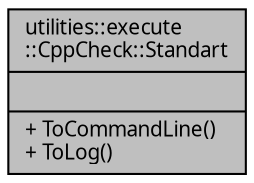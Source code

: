 digraph "utilities::execute::CppCheck::Standart"
{
 // INTERACTIVE_SVG=YES
  edge [fontname="Verdana",fontsize="10",labelfontname="Verdana",labelfontsize="10"];
  node [fontname="Verdana",fontsize="10",shape=record];
  Node1 [label="{utilities::execute\l::CppCheck::Standart\n||+ ToCommandLine()\l+ ToLog()\l}",height=0.2,width=0.4,color="black", fillcolor="grey75", style="filled", fontcolor="black"];
}
